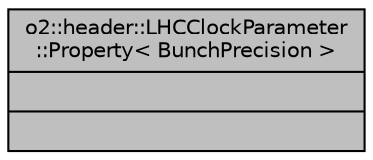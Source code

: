 digraph "o2::header::LHCClockParameter::Property&lt; BunchPrecision &gt;"
{
 // INTERACTIVE_SVG=YES
  bgcolor="transparent";
  edge [fontname="Helvetica",fontsize="10",labelfontname="Helvetica",labelfontsize="10"];
  node [fontname="Helvetica",fontsize="10",shape=record];
  Node1 [label="{o2::header::LHCClockParameter\l::Property\< BunchPrecision \>\n||}",height=0.2,width=0.4,color="black", fillcolor="grey75", style="filled" fontcolor="black"];
}
